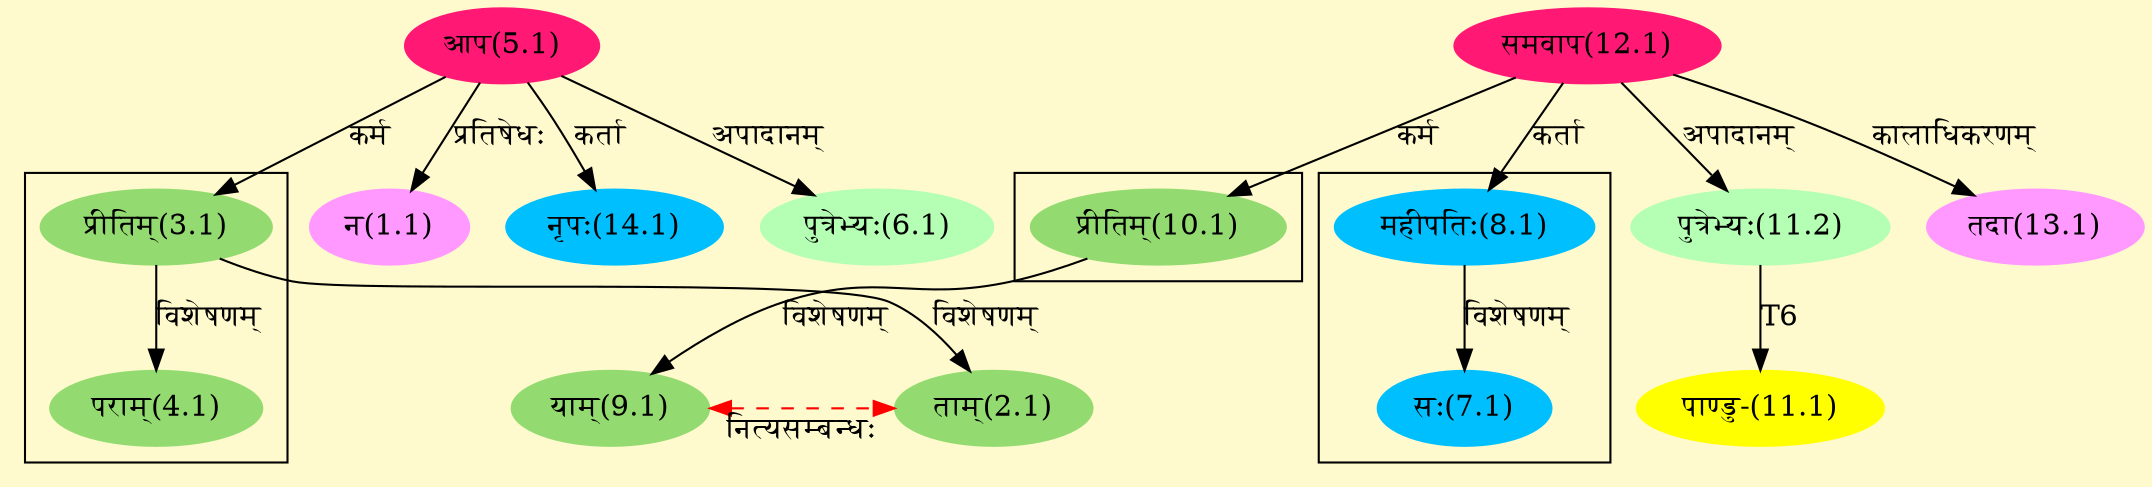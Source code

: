 digraph G{
rankdir=BT;
 compound=true;
 bgcolor="lemonchiffon1";

subgraph cluster_1{
Node2_1 [style=filled, color="#93DB70" label = "ताम्(2.1)"]
Node3_1 [style=filled, color="#93DB70" label = "प्रीतिम्(3.1)"]
Node4_1 [style=filled, color="#93DB70" label = "पराम्(4.1)"]

}

subgraph cluster_2{
Node7_1 [style=filled, color="#00BFFF" label = "सः(7.1)"]
Node8_1 [style=filled, color="#00BFFF" label = "महीपतिः(8.1)"]

}

subgraph cluster_3{
Node9_1 [style=filled, color="#93DB70" label = "याम्(9.1)"]
Node10_1 [style=filled, color="#93DB70" label = "प्रीतिम्(10.1)"]

}
Node1_1 [style=filled, color="#FF99FF" label = "न(1.1)"]
Node5_1 [style=filled, color="#FF1975" label = "आप(5.1)"]
Node3_1 [style=filled, color="#93DB70" label = "प्रीतिम्(3.1)"]
Node14_1 [style=filled, color="#00BFFF" label = "नृपः(14.1)"]
Node6_1 [style=filled, color="#B4FFB4" label = "पुत्रेभ्यः(6.1)"]
Node8_1 [style=filled, color="#00BFFF" label = "महीपतिः(8.1)"]
Node12_1 [style=filled, color="#FF1975" label = "समवाप(12.1)"]
Node9_1 [style=filled, color="#93DB70" label = "याम्(9.1)"]
Node2_1 [style=filled, color="#93DB70" label = "ताम्(2.1)"]
Node10_1 [style=filled, color="#93DB70" label = "प्रीतिम्(10.1)"]
Node11_1 [style=filled, color="#FFFF00" label = "पाण्डु-(11.1)"]
Node11_2 [style=filled, color="#B4FFB4" label = "पुत्रेभ्यः(11.2)"]
Node13_1 [style=filled, color="#FF99FF" label = "तदा(13.1)"]
{rank = same; Node9_1; Node2_1;}
/* Start of Relations section */

Node1_1 -> Node5_1 [  label="प्रतिषेधः"  dir="back" ]
Node2_1 -> Node3_1 [  label="विशेषणम्"  dir="back" ]
Node3_1 -> Node5_1 [  label="कर्म"  dir="back" ]
Node4_1 -> Node3_1 [  label="विशेषणम्"  dir="back" ]
Node6_1 -> Node5_1 [  label="अपादानम्"  dir="back" ]
Node7_1 -> Node8_1 [  label="विशेषणम्"  dir="back" ]
Node8_1 -> Node12_1 [  label="कर्ता"  dir="back" ]
Node9_1 -> Node10_1 [  label="विशेषणम्"  dir="back" ]
Node9_1 -> Node2_1 [ style=dashed color="red" label="नित्यसम्बन्धः"  dir="both" ]
Node10_1 -> Node12_1 [  label="कर्म"  dir="back" ]
Node11_1 -> Node11_2 [  label="T6"  dir="back" ]
Node11_2 -> Node12_1 [  label="अपादानम्"  dir="back" ]
Node13_1 -> Node12_1 [  label="कालाधिकरणम्"  dir="back" ]
Node14_1 -> Node5_1 [  label="कर्ता"  dir="back" ]
}
